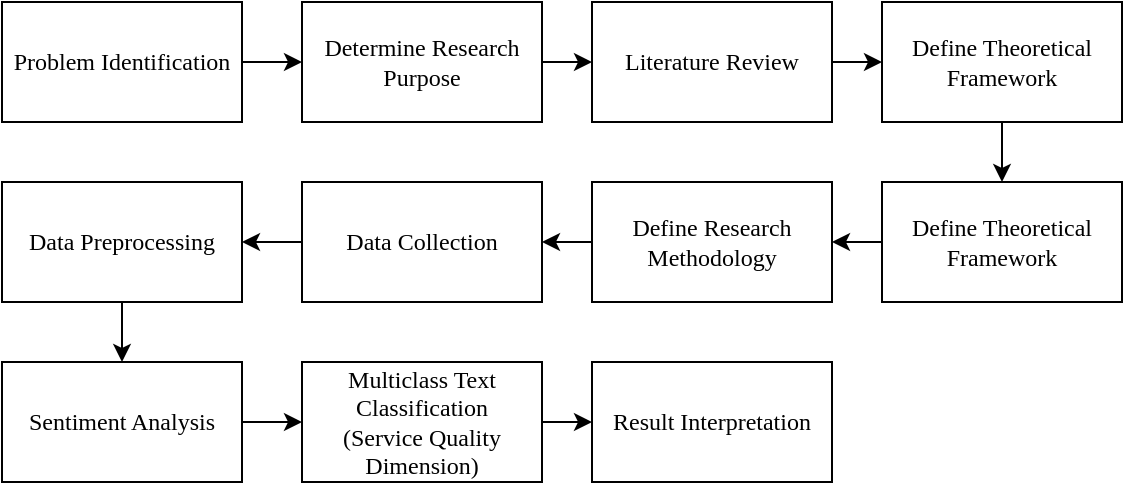 <mxfile version="13.4.4" type="github"><diagram id="GFeKUZp9rRj-hv6Y_ro_" name="Page-1"><mxGraphModel dx="1422" dy="794" grid="1" gridSize="10" guides="1" tooltips="1" connect="1" arrows="1" fold="1" page="1" pageScale="1" pageWidth="850" pageHeight="1100" math="0" shadow="0"><root><mxCell id="0"/><mxCell id="1" parent="0"/><mxCell id="HdGhLRdcHTVEejIC9crf-3" style="edgeStyle=orthogonalEdgeStyle;rounded=0;orthogonalLoop=1;jettySize=auto;html=1;exitX=1;exitY=0.5;exitDx=0;exitDy=0;fontFamily=Times New Roman;" edge="1" parent="1" source="HdGhLRdcHTVEejIC9crf-1" target="HdGhLRdcHTVEejIC9crf-2"><mxGeometry relative="1" as="geometry"/></mxCell><mxCell id="HdGhLRdcHTVEejIC9crf-1" value="Problem Identification" style="rounded=0;whiteSpace=wrap;html=1;fontFamily=Times New Roman;" vertex="1" parent="1"><mxGeometry x="70" y="290" width="120" height="60" as="geometry"/></mxCell><mxCell id="HdGhLRdcHTVEejIC9crf-5" style="edgeStyle=orthogonalEdgeStyle;rounded=0;orthogonalLoop=1;jettySize=auto;html=1;exitX=1;exitY=0.5;exitDx=0;exitDy=0;entryX=0;entryY=0.5;entryDx=0;entryDy=0;fontFamily=Times New Roman;" edge="1" parent="1" source="HdGhLRdcHTVEejIC9crf-2" target="HdGhLRdcHTVEejIC9crf-4"><mxGeometry relative="1" as="geometry"/></mxCell><mxCell id="HdGhLRdcHTVEejIC9crf-2" value="Determine Research Purpose" style="rounded=0;whiteSpace=wrap;html=1;fontFamily=Times New Roman;" vertex="1" parent="1"><mxGeometry x="220" y="290" width="120" height="60" as="geometry"/></mxCell><mxCell id="HdGhLRdcHTVEejIC9crf-7" style="edgeStyle=orthogonalEdgeStyle;rounded=0;orthogonalLoop=1;jettySize=auto;html=1;exitX=1;exitY=0.5;exitDx=0;exitDy=0;entryX=0;entryY=0.5;entryDx=0;entryDy=0;fontFamily=Times New Roman;" edge="1" parent="1" source="HdGhLRdcHTVEejIC9crf-4" target="HdGhLRdcHTVEejIC9crf-6"><mxGeometry relative="1" as="geometry"/></mxCell><mxCell id="HdGhLRdcHTVEejIC9crf-4" value="Literature Review" style="rounded=0;whiteSpace=wrap;html=1;fontFamily=Times New Roman;" vertex="1" parent="1"><mxGeometry x="365" y="290" width="120" height="60" as="geometry"/></mxCell><mxCell id="HdGhLRdcHTVEejIC9crf-9" style="edgeStyle=orthogonalEdgeStyle;rounded=0;orthogonalLoop=1;jettySize=auto;html=1;exitX=0.5;exitY=1;exitDx=0;exitDy=0;fontFamily=Times New Roman;" edge="1" parent="1" source="HdGhLRdcHTVEejIC9crf-6" target="HdGhLRdcHTVEejIC9crf-8"><mxGeometry relative="1" as="geometry"/></mxCell><mxCell id="HdGhLRdcHTVEejIC9crf-6" value="Define Theoretical Framework" style="rounded=0;whiteSpace=wrap;html=1;fontFamily=Times New Roman;" vertex="1" parent="1"><mxGeometry x="510" y="290" width="120" height="60" as="geometry"/></mxCell><mxCell id="HdGhLRdcHTVEejIC9crf-11" style="edgeStyle=orthogonalEdgeStyle;rounded=0;orthogonalLoop=1;jettySize=auto;html=1;exitX=0;exitY=0.5;exitDx=0;exitDy=0;fontFamily=Times New Roman;" edge="1" parent="1" source="HdGhLRdcHTVEejIC9crf-8" target="HdGhLRdcHTVEejIC9crf-10"><mxGeometry relative="1" as="geometry"/></mxCell><mxCell id="HdGhLRdcHTVEejIC9crf-8" value="Define Theoretical Framework" style="rounded=0;whiteSpace=wrap;html=1;fontFamily=Times New Roman;" vertex="1" parent="1"><mxGeometry x="510" y="380" width="120" height="60" as="geometry"/></mxCell><mxCell id="HdGhLRdcHTVEejIC9crf-13" style="edgeStyle=orthogonalEdgeStyle;rounded=0;orthogonalLoop=1;jettySize=auto;html=1;exitX=0;exitY=0.5;exitDx=0;exitDy=0;fontFamily=Times New Roman;" edge="1" parent="1" source="HdGhLRdcHTVEejIC9crf-10" target="HdGhLRdcHTVEejIC9crf-12"><mxGeometry relative="1" as="geometry"/></mxCell><mxCell id="HdGhLRdcHTVEejIC9crf-10" value="Define Research Methodology" style="rounded=0;whiteSpace=wrap;html=1;fontFamily=Times New Roman;" vertex="1" parent="1"><mxGeometry x="365" y="380" width="120" height="60" as="geometry"/></mxCell><mxCell id="HdGhLRdcHTVEejIC9crf-15" style="edgeStyle=orthogonalEdgeStyle;rounded=0;orthogonalLoop=1;jettySize=auto;html=1;exitX=0;exitY=0.5;exitDx=0;exitDy=0;fontFamily=Times New Roman;" edge="1" parent="1" source="HdGhLRdcHTVEejIC9crf-12" target="HdGhLRdcHTVEejIC9crf-14"><mxGeometry relative="1" as="geometry"/></mxCell><mxCell id="HdGhLRdcHTVEejIC9crf-12" value="Data Collection" style="rounded=0;whiteSpace=wrap;html=1;fontFamily=Times New Roman;" vertex="1" parent="1"><mxGeometry x="220" y="380" width="120" height="60" as="geometry"/></mxCell><mxCell id="HdGhLRdcHTVEejIC9crf-17" style="edgeStyle=orthogonalEdgeStyle;rounded=0;orthogonalLoop=1;jettySize=auto;html=1;exitX=0.5;exitY=1;exitDx=0;exitDy=0;fontFamily=Times New Roman;" edge="1" parent="1" source="HdGhLRdcHTVEejIC9crf-14" target="HdGhLRdcHTVEejIC9crf-16"><mxGeometry relative="1" as="geometry"/></mxCell><mxCell id="HdGhLRdcHTVEejIC9crf-14" value="Data Preprocessing" style="rounded=0;whiteSpace=wrap;html=1;fontFamily=Times New Roman;" vertex="1" parent="1"><mxGeometry x="70" y="380" width="120" height="60" as="geometry"/></mxCell><mxCell id="HdGhLRdcHTVEejIC9crf-19" style="edgeStyle=orthogonalEdgeStyle;rounded=0;orthogonalLoop=1;jettySize=auto;html=1;exitX=1;exitY=0.5;exitDx=0;exitDy=0;fontFamily=Times New Roman;" edge="1" parent="1" source="HdGhLRdcHTVEejIC9crf-16" target="HdGhLRdcHTVEejIC9crf-18"><mxGeometry relative="1" as="geometry"/></mxCell><mxCell id="HdGhLRdcHTVEejIC9crf-16" value="Sentiment Analysis" style="rounded=0;whiteSpace=wrap;html=1;fontFamily=Times New Roman;" vertex="1" parent="1"><mxGeometry x="70" y="470" width="120" height="60" as="geometry"/></mxCell><mxCell id="HdGhLRdcHTVEejIC9crf-21" style="edgeStyle=orthogonalEdgeStyle;rounded=0;orthogonalLoop=1;jettySize=auto;html=1;exitX=1;exitY=0.5;exitDx=0;exitDy=0;fontFamily=Times New Roman;" edge="1" parent="1" source="HdGhLRdcHTVEejIC9crf-18" target="HdGhLRdcHTVEejIC9crf-20"><mxGeometry relative="1" as="geometry"/></mxCell><mxCell id="HdGhLRdcHTVEejIC9crf-18" value="Multiclass Text Classification&lt;br&gt;(Service Quality Dimension)" style="rounded=0;whiteSpace=wrap;html=1;fontFamily=Times New Roman;" vertex="1" parent="1"><mxGeometry x="220" y="470" width="120" height="60" as="geometry"/></mxCell><mxCell id="HdGhLRdcHTVEejIC9crf-20" value="Result Interpretation" style="rounded=0;whiteSpace=wrap;html=1;fontFamily=Times New Roman;" vertex="1" parent="1"><mxGeometry x="365" y="470" width="120" height="60" as="geometry"/></mxCell></root></mxGraphModel></diagram></mxfile>